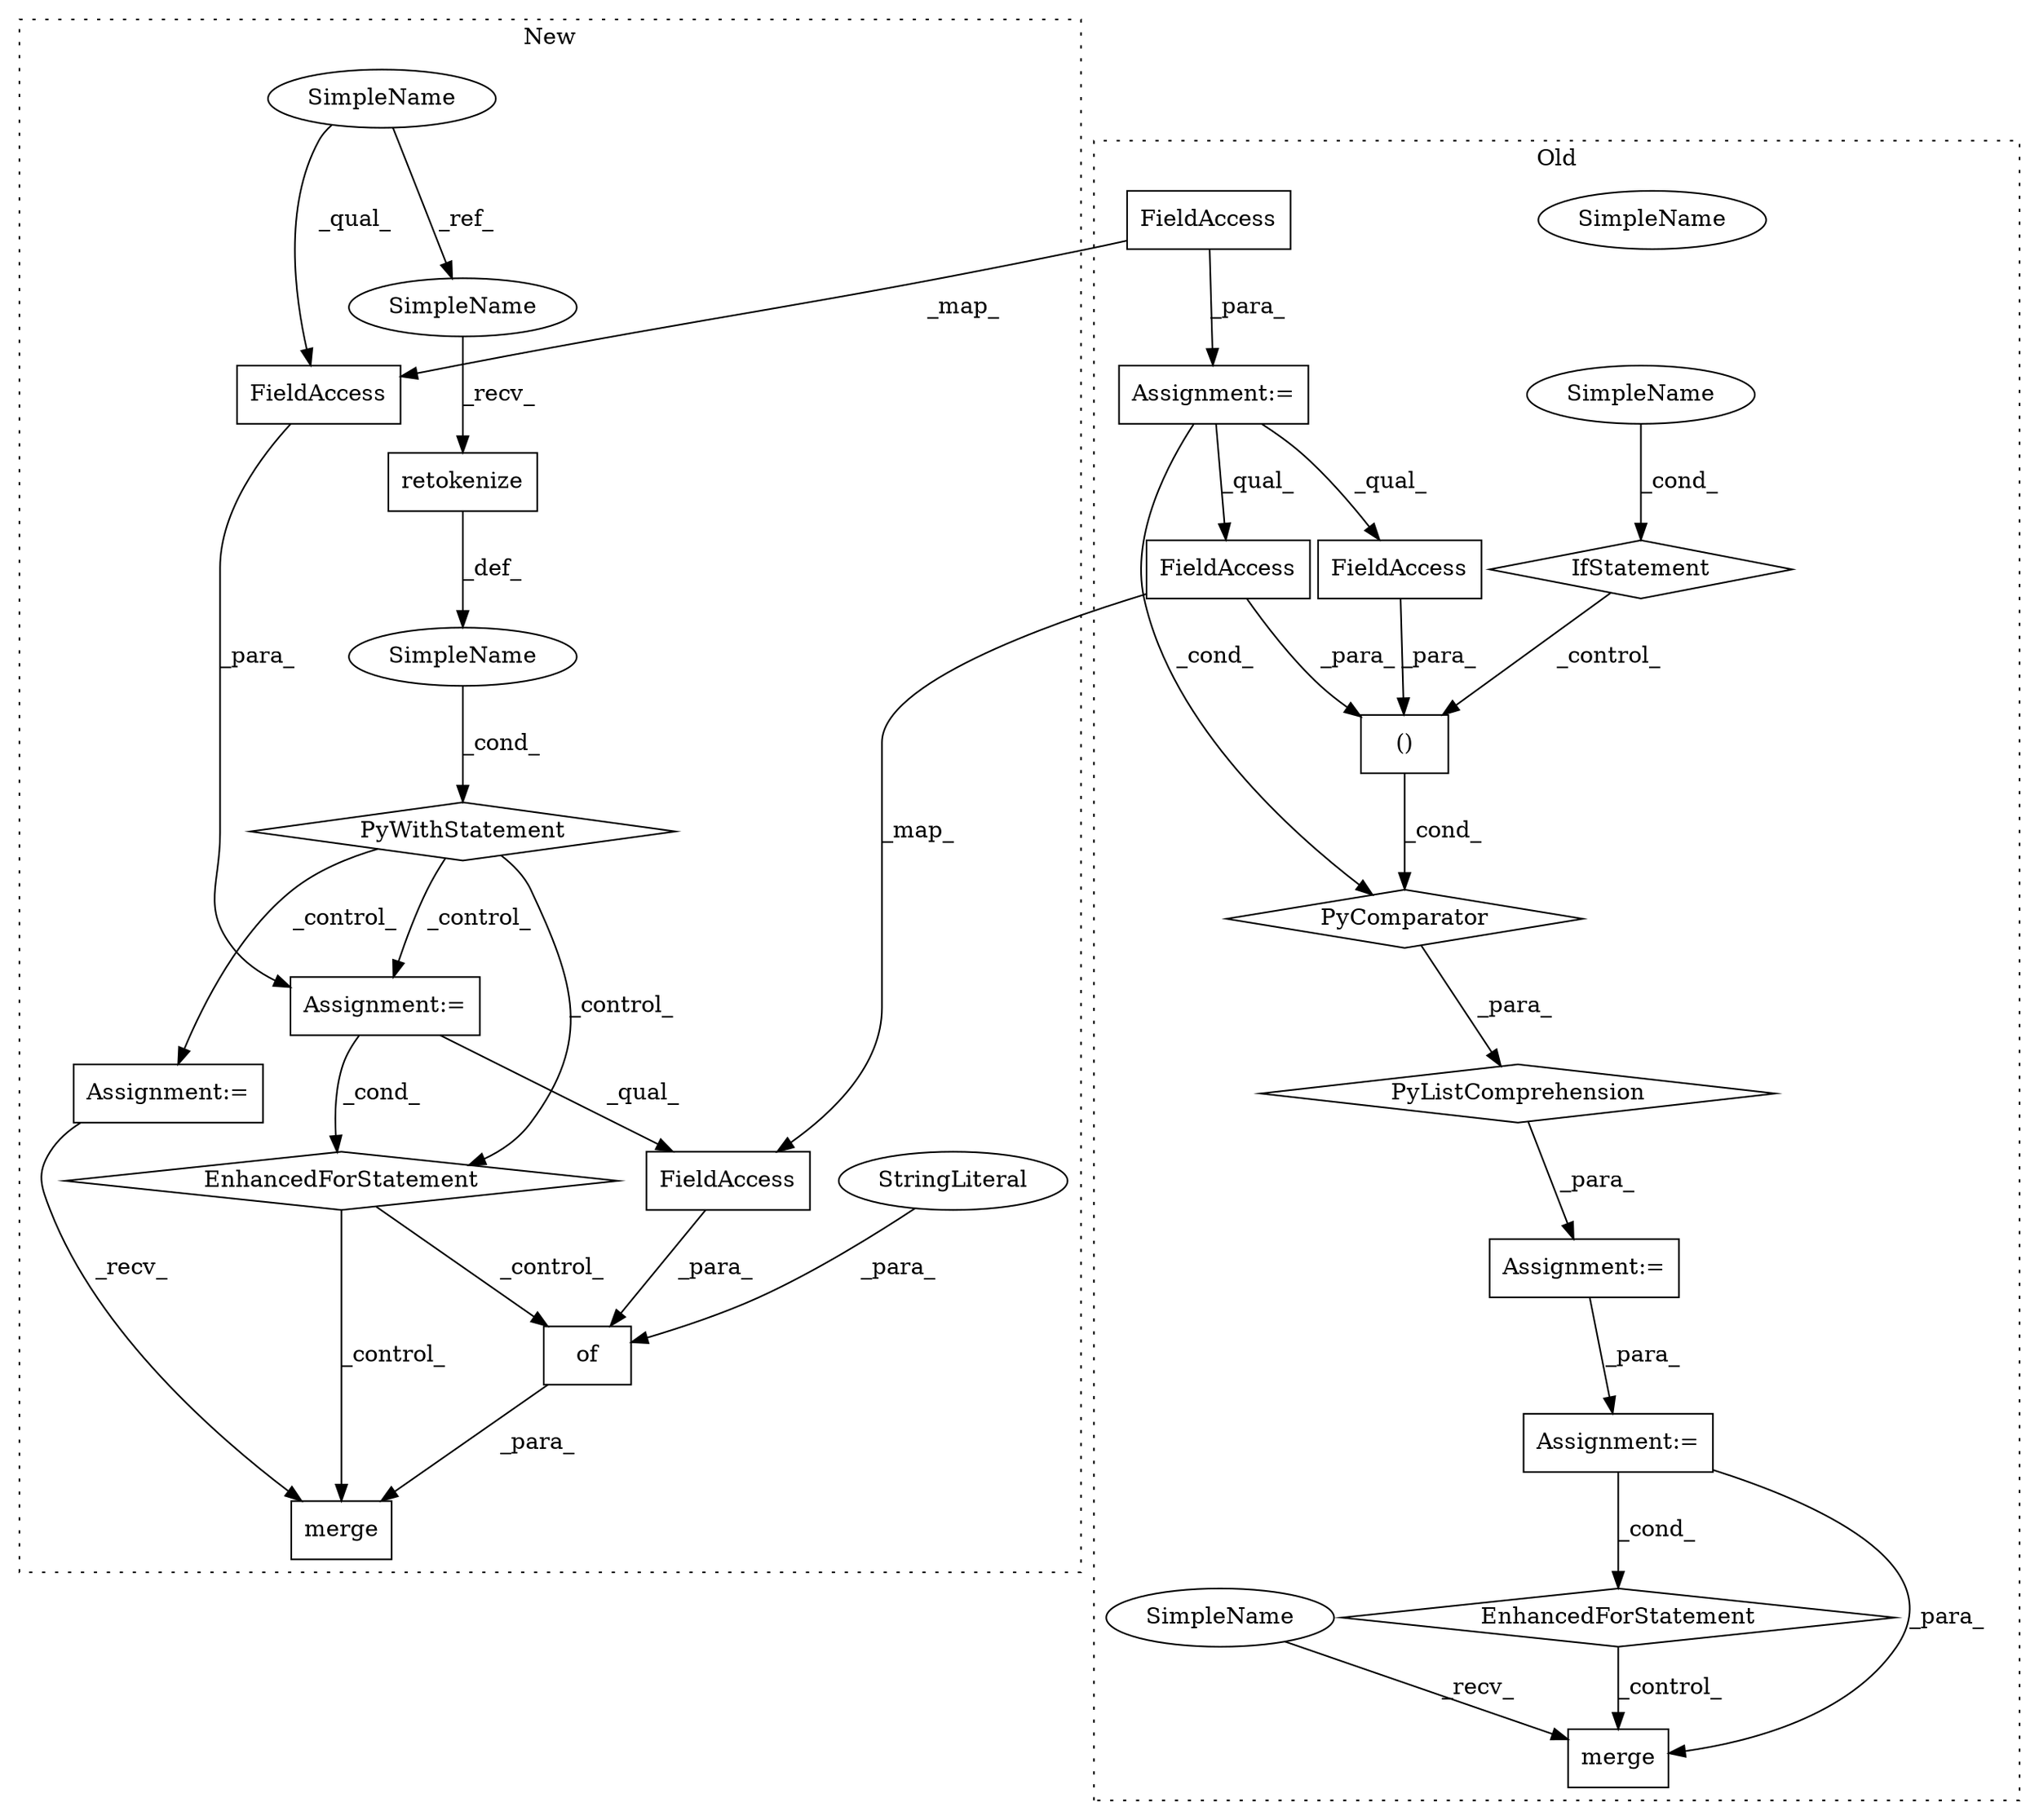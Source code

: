 digraph G {
subgraph cluster0 {
1 [label="EnhancedForStatement" a="70" s="935,1058" l="103,2" shape="diamond"];
3 [label="Assignment:=" a="7" s="903" l="24" shape="box"];
9 [label="()" a="106" s="743" l="101" shape="box"];
10 [label="PyListComprehension" a="109" s="743" l="197" shape="diamond"];
11 [label="PyComparator" a="113" s="903" l="24" shape="diamond"];
12 [label="FieldAccess" a="22" s="837" l="7" shape="box"];
13 [label="merge" a="32" s="1072,1104" l="6,1" shape="box"];
14 [label="SimpleName" a="42" s="922" l="5" shape="ellipse"];
15 [label="IfStatement" a="25" s="903" l="24" shape="diamond"];
16 [label="Assignment:=" a="7" s="935,1058" l="103,2" shape="box"];
18 [label="Assignment:=" a="7" s="726" l="17" shape="box"];
20 [label="FieldAccess" a="22" s="910" l="8" shape="box"];
24 [label="FieldAccess" a="22" s="814" l="10" shape="box"];
26 [label="SimpleName" a="42" s="922" l="5" shape="ellipse"];
28 [label="SimpleName" a="42" s="1068" l="3" shape="ellipse"];
label = "Old";
style="dotted";
}
subgraph cluster1 {
2 [label="merge" a="32" s="879,894" l="6,1" shape="box"];
4 [label="Assignment:=" a="7" s="698,773" l="57,2" shape="box"];
5 [label="EnhancedForStatement" a="70" s="698,773" l="57,2" shape="diamond"];
6 [label="SimpleName" a="42" s="" l="" shape="ellipse"];
7 [label="retokenize" a="32" s="653" l="12" shape="box"];
8 [label="PyWithStatement" a="104" s="639,665" l="10,2" shape="diamond"];
17 [label="Assignment:=" a="7" s="679" l="11" shape="box"];
19 [label="FieldAccess" a="22" s="765" l="8" shape="box"];
21 [label="SimpleName" a="42" s="569" l="3" shape="ellipse"];
22 [label="of" a="32" s="795,856" l="3,1" shape="box"];
23 [label="StringLiteral" a="45" s="798" l="5" shape="ellipse"];
25 [label="FieldAccess" a="22" s="823" l="12" shape="box"];
27 [label="SimpleName" a="42" s="649" l="3" shape="ellipse"];
label = "New";
style="dotted";
}
1 -> 13 [label="_control_"];
3 -> 12 [label="_qual_"];
3 -> 24 [label="_qual_"];
3 -> 11 [label="_cond_"];
4 -> 5 [label="_cond_"];
4 -> 25 [label="_qual_"];
5 -> 22 [label="_control_"];
5 -> 2 [label="_control_"];
6 -> 8 [label="_cond_"];
7 -> 6 [label="_def_"];
8 -> 17 [label="_control_"];
8 -> 5 [label="_control_"];
8 -> 4 [label="_control_"];
9 -> 11 [label="_cond_"];
10 -> 18 [label="_para_"];
11 -> 10 [label="_para_"];
12 -> 9 [label="_para_"];
15 -> 9 [label="_control_"];
16 -> 1 [label="_cond_"];
16 -> 13 [label="_para_"];
17 -> 2 [label="_recv_"];
18 -> 16 [label="_para_"];
19 -> 4 [label="_para_"];
20 -> 19 [label="_map_"];
20 -> 3 [label="_para_"];
21 -> 19 [label="_qual_"];
21 -> 27 [label="_ref_"];
22 -> 2 [label="_para_"];
23 -> 22 [label="_para_"];
24 -> 9 [label="_para_"];
24 -> 25 [label="_map_"];
25 -> 22 [label="_para_"];
26 -> 15 [label="_cond_"];
27 -> 7 [label="_recv_"];
28 -> 13 [label="_recv_"];
}